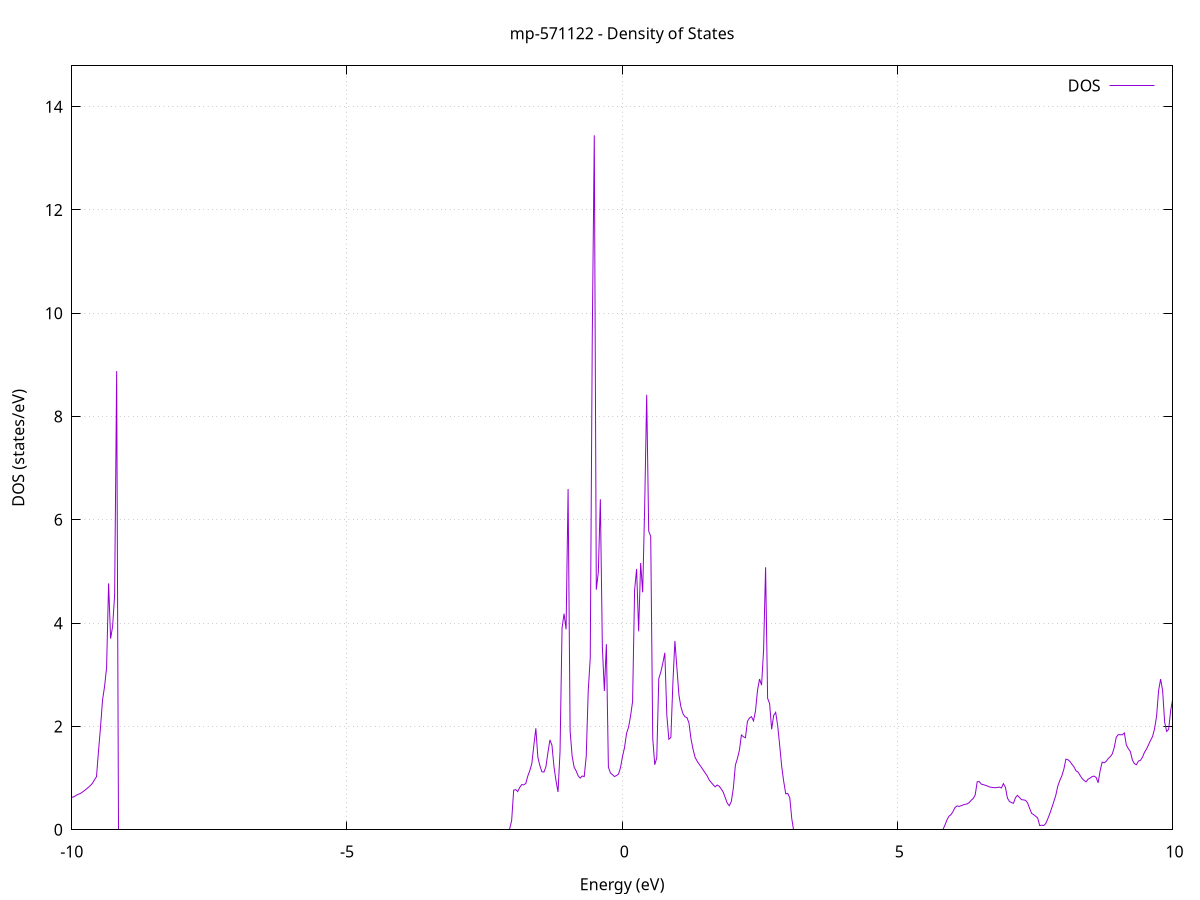 set title 'mp-571122 - Density of States'
set xlabel 'Energy (eV)'
set ylabel 'DOS (states/eV)'
set grid
set xrange [-10:10]
set yrange [0:14.789]
set xzeroaxis lt -1
set terminal png size 800,600
set output 'mp-571122_dos_gnuplot.png'
plot '-' using 1:2 with lines title 'DOS'
-55.325100 0.000000
-55.288400 0.000000
-55.251800 0.000000
-55.215200 0.000000
-55.178600 0.000000
-55.142000 0.000000
-55.105300 0.000000
-55.068700 0.000000
-55.032100 0.000000
-54.995500 0.000000
-54.958900 0.000000
-54.922200 0.000000
-54.885600 0.000000
-54.849000 0.000000
-54.812400 0.000000
-54.775800 0.000000
-54.739200 0.000000
-54.702500 0.000000
-54.665900 0.000000
-54.629300 0.000000
-54.592700 0.000000
-54.556100 0.000000
-54.519400 0.000000
-54.482800 0.000000
-54.446200 0.000000
-54.409600 0.000000
-54.373000 0.000000
-54.336300 0.000000
-54.299700 0.000000
-54.263100 0.000000
-54.226500 0.000000
-54.189900 0.000000
-54.153200 0.000000
-54.116600 0.000000
-54.080000 0.000000
-54.043400 0.000000
-54.006800 0.000000
-53.970100 0.000000
-53.933500 0.000000
-53.896900 0.000000
-53.860300 0.000000
-53.823700 0.000000
-53.787100 0.000000
-53.750400 0.000000
-53.713800 0.000000
-53.677200 0.000000
-53.640600 0.000000
-53.604000 0.000000
-53.567300 0.000000
-53.530700 0.000000
-53.494100 0.000000
-53.457500 0.000000
-53.420900 0.000000
-53.384200 0.000000
-53.347600 0.000000
-53.311000 0.000000
-53.274400 0.000000
-53.237800 0.000000
-53.201100 0.000000
-53.164500 0.000000
-53.127900 0.000000
-53.091300 0.000000
-53.054700 0.000000
-53.018000 0.000000
-52.981400 0.000000
-52.944800 0.000000
-52.908200 0.000000
-52.871600 0.000000
-52.835000 0.000000
-52.798300 0.000000
-52.761700 0.000000
-52.725100 0.000000
-52.688500 0.000000
-52.651900 0.000000
-52.615200 0.000000
-52.578600 0.000000
-52.542000 0.000000
-52.505400 0.000000
-52.468800 0.000000
-52.432100 0.000000
-52.395500 0.000000
-52.358900 0.000000
-52.322300 0.000000
-52.285700 0.000000
-52.249000 0.000000
-52.212400 0.000000
-52.175800 0.000000
-52.139200 0.000000
-52.102600 0.000000
-52.065900 0.000000
-52.029300 0.000000
-51.992700 0.000000
-51.956100 0.000000
-51.919500 0.000000
-51.882900 0.000000
-51.846200 0.000000
-51.809600 0.000000
-51.773000 0.000000
-51.736400 0.000000
-51.699800 0.000000
-51.663100 0.000000
-51.626500 0.000000
-51.589900 0.000000
-51.553300 0.000000
-51.516700 0.000000
-51.480000 0.000000
-51.443400 0.000000
-51.406800 0.000000
-51.370200 0.000000
-51.333600 0.000000
-51.296900 0.000000
-51.260300 0.000000
-51.223700 0.000000
-51.187100 0.000000
-51.150500 0.000000
-51.113800 0.000000
-51.077200 0.000000
-51.040600 0.000000
-51.004000 0.000000
-50.967400 0.000000
-50.930800 0.000000
-50.894100 0.000000
-50.857500 0.000000
-50.820900 0.000000
-50.784300 0.000000
-50.747700 0.000000
-50.711000 0.000000
-50.674400 0.000000
-50.637800 0.000000
-50.601200 0.000000
-50.564600 0.000000
-50.527900 0.000000
-50.491300 0.000000
-50.454700 0.000000
-50.418100 0.000000
-50.381500 0.000000
-50.344800 0.000000
-50.308200 0.000000
-50.271600 0.000000
-50.235000 0.000000
-50.198400 0.000000
-50.161800 0.000000
-50.125100 0.000000
-50.088500 0.000000
-50.051900 0.000000
-50.015300 0.000000
-49.978700 0.000000
-49.942000 0.000000
-49.905400 0.000000
-49.868800 0.000000
-49.832200 0.000000
-49.795600 0.000000
-49.758900 0.000000
-49.722300 0.000000
-49.685700 0.000000
-49.649100 0.000000
-49.612500 0.000000
-49.575800 0.000000
-49.539200 0.000000
-49.502600 0.000000
-49.466000 0.000000
-49.429400 0.000000
-49.392700 0.000000
-49.356100 0.000000
-49.319500 0.000000
-49.282900 0.000000
-49.246300 0.000000
-49.209700 0.000000
-49.173000 0.000000
-49.136400 0.000000
-49.099800 0.000000
-49.063200 0.000000
-49.026600 0.000000
-48.989900 0.000000
-48.953300 0.000000
-48.916700 0.000000
-48.880100 0.000000
-48.843500 0.000000
-48.806800 0.000000
-48.770200 0.000000
-48.733600 0.000000
-48.697000 0.000000
-48.660400 0.000000
-48.623700 0.000000
-48.587100 0.000000
-48.550500 0.000000
-48.513900 0.000000
-48.477300 0.000000
-48.440600 0.000000
-48.404000 0.000000
-48.367400 0.000000
-48.330800 0.000000
-48.294200 0.000000
-48.257600 0.000000
-48.220900 0.000000
-48.184300 0.000000
-48.147700 0.000000
-48.111100 0.000000
-48.074500 0.000000
-48.037800 0.000000
-48.001200 0.000000
-47.964600 0.000000
-47.928000 0.000000
-47.891400 0.000000
-47.854700 0.000000
-47.818100 0.000000
-47.781500 0.000000
-47.744900 0.000000
-47.708300 0.000000
-47.671600 0.000000
-47.635000 0.000000
-47.598400 0.000000
-47.561800 0.000000
-47.525200 0.000000
-47.488500 0.000000
-47.451900 0.000000
-47.415300 0.000000
-47.378700 0.000000
-47.342100 0.000000
-47.305500 0.000000
-47.268800 0.000000
-47.232200 0.000000
-47.195600 0.000000
-47.159000 0.000000
-47.122400 0.000000
-47.085700 0.000000
-47.049100 0.000000
-47.012500 0.000000
-46.975900 0.000000
-46.939300 0.000000
-46.902600 0.000000
-46.866000 0.000000
-46.829400 0.000000
-46.792800 0.000000
-46.756200 0.000000
-46.719500 0.000000
-46.682900 0.000000
-46.646300 0.000000
-46.609700 0.000000
-46.573100 0.000000
-46.536400 0.000000
-46.499800 0.000000
-46.463200 0.000000
-46.426600 0.000000
-46.390000 0.000000
-46.353400 0.000000
-46.316700 0.000000
-46.280100 0.000000
-46.243500 0.000000
-46.206900 0.000000
-46.170300 0.000000
-46.133600 0.000000
-46.097000 0.000000
-46.060400 0.000000
-46.023800 0.000000
-45.987200 0.000000
-45.950500 0.000000
-45.913900 0.000000
-45.877300 0.000000
-45.840700 0.000000
-45.804100 0.000000
-45.767400 0.000000
-45.730800 0.000000
-45.694200 0.000000
-45.657600 0.000000
-45.621000 0.000000
-45.584300 0.000000
-45.547700 0.000000
-45.511100 0.000000
-45.474500 0.000000
-45.437900 0.000000
-45.401300 0.000000
-45.364600 0.000000
-45.328000 0.000000
-45.291400 0.000000
-45.254800 0.000000
-45.218200 0.000000
-45.181500 0.000000
-45.144900 0.000000
-45.108300 0.000000
-45.071700 0.000000
-45.035100 0.000000
-44.998400 0.000000
-44.961800 0.000000
-44.925200 0.000000
-44.888600 0.000000
-44.852000 0.000000
-44.815300 0.000000
-44.778700 0.000000
-44.742100 0.000000
-44.705500 0.000000
-44.668900 0.000000
-44.632200 0.000000
-44.595600 0.000000
-44.559000 0.000000
-44.522400 0.000000
-44.485800 0.000000
-44.449200 0.000000
-44.412500 0.000000
-44.375900 0.000000
-44.339300 0.000000
-44.302700 0.000000
-44.266100 0.000000
-44.229400 0.000000
-44.192800 0.000000
-44.156200 0.000000
-44.119600 0.000000
-44.083000 0.000000
-44.046300 0.000000
-44.009700 0.000000
-43.973100 0.000000
-43.936500 0.000000
-43.899900 0.000000
-43.863200 0.000000
-43.826600 0.000000
-43.790000 0.000000
-43.753400 0.000000
-43.716800 0.000000
-43.680100 0.000000
-43.643500 0.000000
-43.606900 0.000000
-43.570300 0.000000
-43.533700 0.000000
-43.497100 0.000000
-43.460400 0.000000
-43.423800 0.000000
-43.387200 0.000000
-43.350600 0.000000
-43.314000 0.000000
-43.277300 0.000000
-43.240700 0.000000
-43.204100 0.000000
-43.167500 0.000000
-43.130900 0.000000
-43.094200 0.000000
-43.057600 0.000000
-43.021000 0.000000
-42.984400 0.000000
-42.947800 0.000000
-42.911100 0.000000
-42.874500 0.000000
-42.837900 0.000000
-42.801300 0.000000
-42.764700 0.000000
-42.728000 0.000000
-42.691400 0.000000
-42.654800 0.000000
-42.618200 0.000000
-42.581600 0.000000
-42.545000 0.000000
-42.508300 0.000000
-42.471700 0.000000
-42.435100 0.000000
-42.398500 0.000000
-42.361900 0.000000
-42.325200 0.000000
-42.288600 0.000000
-42.252000 0.000000
-42.215400 0.000000
-42.178800 0.000000
-42.142100 0.000000
-42.105500 0.000000
-42.068900 0.000000
-42.032300 0.000000
-41.995700 0.000000
-41.959000 0.000000
-41.922400 0.000000
-41.885800 0.000000
-41.849200 0.000000
-41.812600 0.000000
-41.775900 0.000000
-41.739300 0.000000
-41.702700 0.000000
-41.666100 0.000000
-41.629500 0.000000
-41.592900 0.000000
-41.556200 0.000000
-41.519600 0.000000
-41.483000 0.000000
-41.446400 0.000000
-41.409800 0.000000
-41.373100 0.000000
-41.336500 0.000000
-41.299900 0.000000
-41.263300 0.000000
-41.226700 0.000000
-41.190000 0.000000
-41.153400 0.000000
-41.116800 0.000000
-41.080200 0.000000
-41.043600 0.000000
-41.006900 0.000000
-40.970300 0.000000
-40.933700 0.000000
-40.897100 0.000000
-40.860500 0.000000
-40.823900 0.000000
-40.787200 0.000000
-40.750600 0.000000
-40.714000 0.000000
-40.677400 0.000000
-40.640800 0.000000
-40.604100 0.000000
-40.567500 0.000000
-40.530900 0.000000
-40.494300 0.000000
-40.457700 0.000000
-40.421000 0.000000
-40.384400 0.000000
-40.347800 0.000000
-40.311200 0.000000
-40.274600 0.000000
-40.237900 0.000000
-40.201300 0.000000
-40.164700 0.000000
-40.128100 0.000000
-40.091500 0.000000
-40.054800 0.000000
-40.018200 0.000000
-39.981600 0.000000
-39.945000 0.000000
-39.908400 0.000000
-39.871800 0.000000
-39.835100 0.000000
-39.798500 0.000000
-39.761900 0.000000
-39.725300 0.000000
-39.688700 0.000000
-39.652000 0.000000
-39.615400 0.000000
-39.578800 0.000000
-39.542200 0.000000
-39.505600 0.000000
-39.468900 0.000000
-39.432300 0.000000
-39.395700 0.000000
-39.359100 0.000000
-39.322500 0.000000
-39.285800 0.000000
-39.249200 0.000000
-39.212600 0.000000
-39.176000 0.000000
-39.139400 0.000000
-39.102700 0.000000
-39.066100 0.000000
-39.029500 0.000000
-38.992900 0.000000
-38.956300 0.000000
-38.919700 0.000000
-38.883000 0.000000
-38.846400 0.000000
-38.809800 0.000000
-38.773200 0.000000
-38.736600 0.000000
-38.699900 0.000000
-38.663300 0.000000
-38.626700 0.000000
-38.590100 0.000000
-38.553500 0.000000
-38.516800 0.000000
-38.480200 0.000000
-38.443600 0.000000
-38.407000 0.000000
-38.370400 0.000000
-38.333700 0.000000
-38.297100 0.000000
-38.260500 0.000000
-38.223900 0.000000
-38.187300 0.000000
-38.150600 0.000000
-38.114000 0.000000
-38.077400 0.000000
-38.040800 0.000000
-38.004200 0.000000
-37.967600 0.000000
-37.930900 0.000000
-37.894300 0.000000
-37.857700 0.000000
-37.821100 0.000000
-37.784500 0.000000
-37.747800 0.000000
-37.711200 0.000000
-37.674600 0.000000
-37.638000 0.000000
-37.601400 0.000000
-37.564700 0.000000
-37.528100 0.000000
-37.491500 0.000000
-37.454900 0.000000
-37.418300 0.000000
-37.381600 0.000000
-37.345000 0.000000
-37.308400 0.000000
-37.271800 0.000000
-37.235200 0.000000
-37.198500 0.000000
-37.161900 0.000000
-37.125300 0.000000
-37.088700 0.000000
-37.052100 0.000000
-37.015500 0.000000
-36.978800 0.000000
-36.942200 0.000000
-36.905600 0.000000
-36.869000 0.000000
-36.832400 0.000000
-36.795700 0.000000
-36.759100 0.000000
-36.722500 0.000000
-36.685900 0.000000
-36.649300 0.000000
-36.612600 0.000000
-36.576000 0.000000
-36.539400 0.000000
-36.502800 0.000000
-36.466200 0.000000
-36.429500 0.000000
-36.392900 0.000000
-36.356300 0.000000
-36.319700 0.000000
-36.283100 0.000000
-36.246400 0.000000
-36.209800 0.000000
-36.173200 0.000000
-36.136600 0.000000
-36.100000 0.000000
-36.063400 0.000000
-36.026700 0.000000
-35.990100 0.000000
-35.953500 0.000000
-35.916900 0.000000
-35.880300 0.000000
-35.843600 0.000000
-35.807000 0.000000
-35.770400 0.000000
-35.733800 0.000000
-35.697200 0.000000
-35.660500 0.000000
-35.623900 0.000000
-35.587300 0.000000
-35.550700 0.000000
-35.514100 0.000000
-35.477400 0.000000
-35.440800 0.000000
-35.404200 0.000000
-35.367600 0.000000
-35.331000 0.000000
-35.294300 0.000000
-35.257700 0.000000
-35.221100 0.000000
-35.184500 0.000000
-35.147900 0.000000
-35.111300 0.000000
-35.074600 0.000000
-35.038000 0.000000
-35.001400 0.000000
-34.964800 0.000000
-34.928200 0.000000
-34.891500 0.000000
-34.854900 0.000000
-34.818300 0.000000
-34.781700 0.000000
-34.745100 0.000000
-34.708400 0.000000
-34.671800 0.000000
-34.635200 0.000000
-34.598600 0.000000
-34.562000 0.000000
-34.525300 0.000000
-34.488700 0.000000
-34.452100 0.000000
-34.415500 0.000000
-34.378900 0.000000
-34.342200 0.000000
-34.305600 0.000000
-34.269000 0.000000
-34.232400 0.000000
-34.195800 0.000000
-34.159200 0.000000
-34.122500 0.000000
-34.085900 0.000000
-34.049300 0.000000
-34.012700 0.000000
-33.976100 0.000000
-33.939400 0.000000
-33.902800 0.000000
-33.866200 0.000000
-33.829600 0.000000
-33.793000 0.000000
-33.756300 0.000000
-33.719700 0.000000
-33.683100 0.000000
-33.646500 0.000000
-33.609900 0.000000
-33.573200 0.000000
-33.536600 0.000000
-33.500000 0.000000
-33.463400 0.000000
-33.426800 0.000000
-33.390100 0.000000
-33.353500 0.000000
-33.316900 0.000000
-33.280300 0.000000
-33.243700 0.000000
-33.207100 0.000000
-33.170400 0.000000
-33.133800 0.000000
-33.097200 0.000000
-33.060600 0.000000
-33.024000 0.000000
-32.987300 0.000000
-32.950700 0.000000
-32.914100 0.000000
-32.877500 0.000000
-32.840900 0.000000
-32.804200 0.000000
-32.767600 0.000000
-32.731000 0.000000
-32.694400 0.000000
-32.657800 0.000000
-32.621100 0.000000
-32.584500 0.000000
-32.547900 0.000000
-32.511300 0.000000
-32.474700 0.000000
-32.438000 0.000000
-32.401400 0.000000
-32.364800 0.000000
-32.328200 0.000000
-32.291600 0.000000
-32.255000 0.000000
-32.218300 0.000000
-32.181700 0.000000
-32.145100 0.000000
-32.108500 0.000000
-32.071900 0.000000
-32.035200 0.000000
-31.998600 0.000000
-31.962000 0.000000
-31.925400 0.000000
-31.888800 0.000000
-31.852100 0.000000
-31.815500 0.000000
-31.778900 0.000000
-31.742300 0.000000
-31.705700 0.000000
-31.669000 0.000000
-31.632400 0.000000
-31.595800 0.000000
-31.559200 0.000000
-31.522600 0.000000
-31.485900 0.000000
-31.449300 0.000000
-31.412700 0.000000
-31.376100 0.000000
-31.339500 0.000000
-31.302900 0.000000
-31.266200 0.000000
-31.229600 0.000000
-31.193000 0.000000
-31.156400 0.000000
-31.119800 0.000000
-31.083100 0.000000
-31.046500 0.000000
-31.009900 0.000000
-30.973300 0.000000
-30.936700 0.000000
-30.900000 0.000000
-30.863400 0.000000
-30.826800 0.000000
-30.790200 0.000000
-30.753600 0.000000
-30.716900 0.000000
-30.680300 0.000000
-30.643700 0.000000
-30.607100 0.000000
-30.570500 0.000000
-30.533900 0.000000
-30.497200 0.000000
-30.460600 0.000000
-30.424000 0.000000
-30.387400 0.000000
-30.350800 0.000000
-30.314100 0.000000
-30.277500 0.000000
-30.240900 0.000000
-30.204300 0.000000
-30.167700 0.000000
-30.131000 0.000000
-30.094400 0.000000
-30.057800 0.000000
-30.021200 0.000000
-29.984600 0.000000
-29.947900 0.000000
-29.911300 0.000000
-29.874700 0.000000
-29.838100 0.000000
-29.801500 0.000000
-29.764800 0.000000
-29.728200 0.000000
-29.691600 0.000000
-29.655000 0.000000
-29.618400 0.000000
-29.581800 0.000000
-29.545100 0.000000
-29.508500 0.000000
-29.471900 0.000000
-29.435300 0.000000
-29.398700 0.000000
-29.362000 0.000000
-29.325400 0.000000
-29.288800 0.000000
-29.252200 0.000000
-29.215600 0.000000
-29.178900 0.000000
-29.142300 0.000000
-29.105700 0.000000
-29.069100 0.000000
-29.032500 0.000000
-28.995800 0.000000
-28.959200 0.000000
-28.922600 0.000000
-28.886000 0.000000
-28.849400 0.000000
-28.812700 0.000000
-28.776100 0.000000
-28.739500 0.000000
-28.702900 0.000000
-28.666300 0.000000
-28.629700 0.000000
-28.593000 0.000000
-28.556400 0.000000
-28.519800 0.000000
-28.483200 0.000000
-28.446600 0.000000
-28.409900 0.000000
-28.373300 0.000000
-28.336700 0.000000
-28.300100 0.000000
-28.263500 0.000000
-28.226800 0.000000
-28.190200 0.000000
-28.153600 0.000000
-28.117000 0.000000
-28.080400 0.000000
-28.043700 0.000000
-28.007100 0.000000
-27.970500 0.000000
-27.933900 0.000000
-27.897300 0.000000
-27.860600 0.000000
-27.824000 0.000000
-27.787400 0.000000
-27.750800 0.000000
-27.714200 0.000000
-27.677600 0.000000
-27.640900 0.000000
-27.604300 0.000000
-27.567700 0.000000
-27.531100 0.000000
-27.494500 0.000000
-27.457800 0.000000
-27.421200 0.000000
-27.384600 0.000000
-27.348000 0.000000
-27.311400 0.000000
-27.274700 0.000000
-27.238100 0.000000
-27.201500 0.000000
-27.164900 0.000000
-27.128300 0.000000
-27.091600 0.000000
-27.055000 0.000000
-27.018400 0.000000
-26.981800 0.000000
-26.945200 0.000000
-26.908500 0.000000
-26.871900 0.000000
-26.835300 0.000000
-26.798700 0.000000
-26.762100 0.000000
-26.725500 0.000000
-26.688800 0.000000
-26.652200 0.000000
-26.615600 0.000000
-26.579000 0.000000
-26.542400 0.000000
-26.505700 0.000000
-26.469100 0.000000
-26.432500 0.000000
-26.395900 0.000000
-26.359300 0.000000
-26.322600 0.000000
-26.286000 0.000000
-26.249400 0.000000
-26.212800 0.000000
-26.176200 0.000000
-26.139500 0.000000
-26.102900 0.000000
-26.066300 0.000000
-26.029700 0.000000
-25.993100 0.000000
-25.956400 0.000000
-25.919800 0.000000
-25.883200 0.000000
-25.846600 0.000000
-25.810000 0.000000
-25.773400 0.000000
-25.736700 0.000000
-25.700100 0.000000
-25.663500 0.000000
-25.626900 0.000000
-25.590300 0.000000
-25.553600 0.000000
-25.517000 0.000000
-25.480400 0.000000
-25.443800 0.000000
-25.407200 0.000000
-25.370500 0.000000
-25.333900 0.000000
-25.297300 0.000000
-25.260700 0.000000
-25.224100 0.000000
-25.187400 0.000000
-25.150800 0.000000
-25.114200 0.000000
-25.077600 0.000000
-25.041000 0.000000
-25.004300 0.000000
-24.967700 0.000000
-24.931100 0.000000
-24.894500 0.000000
-24.857900 0.000000
-24.821300 0.000000
-24.784600 0.000000
-24.748000 0.000000
-24.711400 0.000000
-24.674800 0.000000
-24.638200 0.000000
-24.601500 0.000000
-24.564900 0.000000
-24.528300 0.000000
-24.491700 0.000000
-24.455100 0.000000
-24.418400 0.000000
-24.381800 0.000000
-24.345200 0.000000
-24.308600 0.000000
-24.272000 0.000000
-24.235300 0.000000
-24.198700 0.000000
-24.162100 0.000000
-24.125500 0.000000
-24.088900 0.000000
-24.052200 0.000000
-24.015600 0.000000
-23.979000 0.000000
-23.942400 0.000000
-23.905800 0.000000
-23.869200 0.000000
-23.832500 0.000000
-23.795900 0.000000
-23.759300 0.000000
-23.722700 0.000000
-23.686100 0.000000
-23.649400 0.000000
-23.612800 0.000000
-23.576200 0.000000
-23.539600 0.000000
-23.503000 0.000000
-23.466300 0.000000
-23.429700 0.000000
-23.393100 0.000000
-23.356500 0.000000
-23.319900 0.000000
-23.283200 0.000000
-23.246600 0.000000
-23.210000 0.000000
-23.173400 0.000000
-23.136800 0.000000
-23.100100 0.000000
-23.063500 0.000000
-23.026900 0.000000
-22.990300 0.000000
-22.953700 0.000000
-22.917100 0.000000
-22.880400 0.000000
-22.843800 0.000000
-22.807200 0.000000
-22.770600 0.000000
-22.734000 0.000000
-22.697300 0.000000
-22.660700 0.000000
-22.624100 0.000000
-22.587500 0.000000
-22.550900 0.000000
-22.514200 0.000000
-22.477600 0.000000
-22.441000 0.000000
-22.404400 0.000000
-22.367800 0.000000
-22.331100 0.000000
-22.294500 0.000000
-22.257900 0.000000
-22.221300 0.000000
-22.184700 0.000000
-22.148000 0.000000
-22.111400 0.000000
-22.074800 0.000000
-22.038200 0.000000
-22.001600 0.000000
-21.965000 0.000000
-21.928300 0.000000
-21.891700 0.000000
-21.855100 0.000000
-21.818500 0.000000
-21.781900 0.000000
-21.745200 0.000000
-21.708600 0.000000
-21.672000 0.000000
-21.635400 0.000000
-21.598800 0.000000
-21.562100 0.000000
-21.525500 0.000000
-21.488900 0.000000
-21.452300 0.000000
-21.415700 0.000000
-21.379000 0.000000
-21.342400 0.000000
-21.305800 0.000000
-21.269200 0.000000
-21.232600 0.000000
-21.196000 0.000000
-21.159300 0.000000
-21.122700 0.000000
-21.086100 0.000000
-21.049500 0.000000
-21.012900 0.000000
-20.976200 0.000000
-20.939600 0.000000
-20.903000 0.000000
-20.866400 0.000000
-20.829800 0.000000
-20.793100 0.000000
-20.756500 0.000000
-20.719900 0.000000
-20.683300 0.000000
-20.646700 0.000000
-20.610000 0.000000
-20.573400 0.000000
-20.536800 0.000000
-20.500200 0.000000
-20.463600 0.000000
-20.426900 0.000000
-20.390300 0.000000
-20.353700 0.000000
-20.317100 0.000000
-20.280500 0.000000
-20.243900 0.000000
-20.207200 0.000000
-20.170600 0.000000
-20.134000 0.000000
-20.097400 0.000000
-20.060800 0.000000
-20.024100 0.000000
-19.987500 0.000000
-19.950900 0.000000
-19.914300 0.000000
-19.877700 0.000000
-19.841000 0.000000
-19.804400 0.000000
-19.767800 0.000000
-19.731200 0.000000
-19.694600 0.000000
-19.657900 0.000000
-19.621300 0.000000
-19.584700 0.000000
-19.548100 0.000000
-19.511500 0.000000
-19.474800 0.000000
-19.438200 0.000000
-19.401600 0.000000
-19.365000 0.000000
-19.328400 0.000000
-19.291800 0.000000
-19.255100 0.000000
-19.218500 0.000000
-19.181900 0.000000
-19.145300 0.000000
-19.108700 0.000000
-19.072000 0.000000
-19.035400 0.000000
-18.998800 0.000000
-18.962200 0.000000
-18.925600 0.000000
-18.888900 0.000000
-18.852300 0.000000
-18.815700 0.000000
-18.779100 0.000000
-18.742500 0.000000
-18.705800 0.000000
-18.669200 0.000000
-18.632600 0.000000
-18.596000 0.000000
-18.559400 0.000000
-18.522700 0.000000
-18.486100 0.000000
-18.449500 0.000000
-18.412900 0.000000
-18.376300 0.000000
-18.339700 0.000000
-18.303000 0.000000
-18.266400 0.000000
-18.229800 0.000000
-18.193200 0.000000
-18.156600 0.000000
-18.119900 0.000000
-18.083300 0.000000
-18.046700 0.000000
-18.010100 0.000000
-17.973500 0.000000
-17.936800 0.000000
-17.900200 0.000000
-17.863600 0.000000
-17.827000 0.000000
-17.790400 0.000000
-17.753700 0.000000
-17.717100 0.000000
-17.680500 0.000000
-17.643900 0.000000
-17.607300 0.000000
-17.570600 0.000000
-17.534000 0.000000
-17.497400 0.000000
-17.460800 0.000000
-17.424200 0.000000
-17.387600 0.000000
-17.350900 0.000000
-17.314300 0.000000
-17.277700 0.000000
-17.241100 0.000000
-17.204500 0.000000
-17.167800 0.000000
-17.131200 0.000000
-17.094600 0.000000
-17.058000 0.000000
-17.021400 0.000000
-16.984700 0.000000
-16.948100 0.000000
-16.911500 0.000000
-16.874900 0.000000
-16.838300 0.000000
-16.801600 0.000000
-16.765000 0.000000
-16.728400 0.000000
-16.691800 0.000000
-16.655200 0.000000
-16.618500 0.000000
-16.581900 0.000000
-16.545300 0.000000
-16.508700 0.000000
-16.472100 0.000000
-16.435500 0.000000
-16.398800 0.000000
-16.362200 0.000000
-16.325600 0.000000
-16.289000 0.000000
-16.252400 0.000000
-16.215700 0.000000
-16.179100 0.000000
-16.142500 0.000000
-16.105900 0.000000
-16.069300 0.000000
-16.032600 0.000000
-15.996000 0.000000
-15.959400 0.000000
-15.922800 0.000000
-15.886200 0.000000
-15.849500 0.000000
-15.812900 0.000000
-15.776300 0.000000
-15.739700 0.000000
-15.703100 0.000000
-15.666400 0.000000
-15.629800 0.000000
-15.593200 0.000000
-15.556600 0.000000
-15.520000 0.000000
-15.483400 0.000000
-15.446700 0.000000
-15.410100 0.000000
-15.373500 0.000000
-15.336900 0.000000
-15.300300 0.000000
-15.263600 0.000000
-15.227000 0.000000
-15.190400 0.000000
-15.153800 0.000000
-15.117200 0.000000
-15.080500 0.000000
-15.043900 0.000000
-15.007300 0.000000
-14.970700 0.000000
-14.934100 0.000000
-14.897400 0.000000
-14.860800 0.000000
-14.824200 0.000000
-14.787600 0.000000
-14.751000 0.000000
-14.714300 0.000000
-14.677700 0.000000
-14.641100 0.000000
-14.604500 0.000000
-14.567900 0.000000
-14.531300 0.000000
-14.494600 0.000000
-14.458000 0.000000
-14.421400 0.000000
-14.384800 0.000000
-14.348200 0.000000
-14.311500 0.000000
-14.274900 0.000000
-14.238300 0.000000
-14.201700 0.000000
-14.165100 0.000000
-14.128400 0.000000
-14.091800 0.000000
-14.055200 0.000000
-14.018600 0.000000
-13.982000 0.000000
-13.945300 0.000000
-13.908700 0.000000
-13.872100 0.000000
-13.835500 0.000000
-13.798900 0.000000
-13.762200 0.000000
-13.725600 0.000000
-13.689000 0.000000
-13.652400 0.000000
-13.615800 0.000000
-13.579200 0.000000
-13.542500 0.000000
-13.505900 0.000000
-13.469300 0.000000
-13.432700 0.000000
-13.396100 0.000000
-13.359400 0.000000
-13.322800 0.000000
-13.286200 0.000000
-13.249600 0.000000
-13.213000 0.000000
-13.176300 0.000000
-13.139700 0.000000
-13.103100 0.000000
-13.066500 0.000000
-13.029900 0.000000
-12.993200 0.000000
-12.956600 0.000000
-12.920000 0.000000
-12.883400 0.000000
-12.846800 0.000000
-12.810100 0.000000
-12.773500 0.000000
-12.736900 0.000000
-12.700300 0.000000
-12.663700 0.000000
-12.627100 0.000000
-12.590400 0.000000
-12.553800 0.000000
-12.517200 0.000000
-12.480600 0.000000
-12.444000 0.000000
-12.407300 0.000000
-12.370700 0.000000
-12.334100 0.000000
-12.297500 0.000000
-12.260900 0.000000
-12.224200 0.000000
-12.187600 0.000000
-12.151000 0.000000
-12.114400 0.000000
-12.077800 0.000000
-12.041100 0.000000
-12.004500 0.000000
-11.967900 0.000000
-11.931300 0.000000
-11.894700 0.000000
-11.858000 0.000000
-11.821400 0.000000
-11.784800 0.000000
-11.748200 0.000000
-11.711600 0.000000
-11.675000 0.000000
-11.638300 0.000000
-11.601700 0.000000
-11.565100 0.000000
-11.528500 0.000000
-11.491900 0.000000
-11.455200 0.000000
-11.418600 0.000000
-11.382000 0.000000
-11.345400 0.000000
-11.308800 0.000000
-11.272100 0.000000
-11.235500 0.000000
-11.198900 0.000000
-11.162300 0.000000
-11.125700 0.000000
-11.089000 0.000000
-11.052400 0.000000
-11.015800 0.000000
-10.979200 0.000000
-10.942600 0.000000
-10.906000 0.000000
-10.869300 0.000000
-10.832700 0.000000
-10.796100 0.000000
-10.759500 0.000000
-10.722900 0.000000
-10.686200 0.000000
-10.649600 0.000000
-10.613000 0.000000
-10.576400 0.000000
-10.539800 0.000000
-10.503100 0.000000
-10.466500 0.000000
-10.429900 0.000000
-10.393300 0.000000
-10.356700 0.000000
-10.320000 0.000000
-10.283400 0.000000
-10.246800 0.000000
-10.210200 0.000000
-10.173600 0.283800
-10.136900 0.590200
-10.100300 0.586000
-10.063700 0.593200
-10.027100 0.620200
-9.990500 0.630400
-9.953900 0.642000
-9.917200 0.670100
-9.880600 0.686700
-9.844000 0.703600
-9.807400 0.729300
-9.770800 0.758000
-9.734100 0.789800
-9.697500 0.823300
-9.660900 0.857200
-9.624300 0.900900
-9.587700 0.967600
-9.551000 1.028000
-9.514400 1.528400
-9.477800 1.989500
-9.441200 2.514200
-9.404600 2.772700
-9.367900 3.136100
-9.331300 4.770200
-9.294700 3.700200
-9.258100 3.939100
-9.221500 4.542600
-9.184800 8.880500
-9.148200 0.000000
-9.111600 0.000000
-9.075000 0.000000
-9.038400 0.000000
-9.001800 0.000000
-8.965100 0.000000
-8.928500 0.000000
-8.891900 0.000000
-8.855300 0.000000
-8.818700 0.000000
-8.782000 0.000000
-8.745400 0.000000
-8.708800 0.000000
-8.672200 0.000000
-8.635600 0.000000
-8.598900 0.000000
-8.562300 0.000000
-8.525700 0.000000
-8.489100 0.000000
-8.452500 0.000000
-8.415800 0.000000
-8.379200 0.000000
-8.342600 0.000000
-8.306000 0.000000
-8.269400 0.000000
-8.232700 0.000000
-8.196100 0.000000
-8.159500 0.000000
-8.122900 0.000000
-8.086300 0.000000
-8.049700 0.000000
-8.013000 0.000000
-7.976400 0.000000
-7.939800 0.000000
-7.903200 0.000000
-7.866600 0.000000
-7.829900 0.000000
-7.793300 0.000000
-7.756700 0.000000
-7.720100 0.000000
-7.683500 0.000000
-7.646800 0.000000
-7.610200 0.000000
-7.573600 0.000000
-7.537000 0.000000
-7.500400 0.000000
-7.463700 0.000000
-7.427100 0.000000
-7.390500 0.000000
-7.353900 0.000000
-7.317300 0.000000
-7.280600 0.000000
-7.244000 0.000000
-7.207400 0.000000
-7.170800 0.000000
-7.134200 0.000000
-7.097600 0.000000
-7.060900 0.000000
-7.024300 0.000000
-6.987700 0.000000
-6.951100 0.000000
-6.914500 0.000000
-6.877800 0.000000
-6.841200 0.000000
-6.804600 0.000000
-6.768000 0.000000
-6.731400 0.000000
-6.694700 0.000000
-6.658100 0.000000
-6.621500 0.000000
-6.584900 0.000000
-6.548300 0.000000
-6.511600 0.000000
-6.475000 0.000000
-6.438400 0.000000
-6.401800 0.000000
-6.365200 0.000000
-6.328500 0.000000
-6.291900 0.000000
-6.255300 0.000000
-6.218700 0.000000
-6.182100 0.000000
-6.145500 0.000000
-6.108800 0.000000
-6.072200 0.000000
-6.035600 0.000000
-5.999000 0.000000
-5.962400 0.000000
-5.925700 0.000000
-5.889100 0.000000
-5.852500 0.000000
-5.815900 0.000000
-5.779300 0.000000
-5.742600 0.000000
-5.706000 0.000000
-5.669400 0.000000
-5.632800 0.000000
-5.596200 0.000000
-5.559500 0.000000
-5.522900 0.000000
-5.486300 0.000000
-5.449700 0.000000
-5.413100 0.000000
-5.376400 0.000000
-5.339800 0.000000
-5.303200 0.000000
-5.266600 0.000000
-5.230000 0.000000
-5.193400 0.000000
-5.156700 0.000000
-5.120100 0.000000
-5.083500 0.000000
-5.046900 0.000000
-5.010300 0.000000
-4.973600 0.000000
-4.937000 0.000000
-4.900400 0.000000
-4.863800 0.000000
-4.827200 0.000000
-4.790500 0.000000
-4.753900 0.000000
-4.717300 0.000000
-4.680700 0.000000
-4.644100 0.000000
-4.607400 0.000000
-4.570800 0.000000
-4.534200 0.000000
-4.497600 0.000000
-4.461000 0.000000
-4.424300 0.000000
-4.387700 0.000000
-4.351100 0.000000
-4.314500 0.000000
-4.277900 0.000000
-4.241300 0.000000
-4.204600 0.000000
-4.168000 0.000000
-4.131400 0.000000
-4.094800 0.000000
-4.058200 0.000000
-4.021500 0.000000
-3.984900 0.000000
-3.948300 0.000000
-3.911700 0.000000
-3.875100 0.000000
-3.838400 0.000000
-3.801800 0.000000
-3.765200 0.000000
-3.728600 0.000000
-3.692000 0.000000
-3.655300 0.000000
-3.618700 0.000000
-3.582100 0.000000
-3.545500 0.000000
-3.508900 0.000000
-3.472200 0.000000
-3.435600 0.000000
-3.399000 0.000000
-3.362400 0.000000
-3.325800 0.000000
-3.289200 0.000000
-3.252500 0.000000
-3.215900 0.000000
-3.179300 0.000000
-3.142700 0.000000
-3.106100 0.000000
-3.069400 0.000000
-3.032800 0.000000
-2.996200 0.000000
-2.959600 0.000000
-2.923000 0.000000
-2.886300 0.000000
-2.849700 0.000000
-2.813100 0.000000
-2.776500 0.000000
-2.739900 0.000000
-2.703200 0.000000
-2.666600 0.000000
-2.630000 0.000000
-2.593400 0.000000
-2.556800 0.000000
-2.520100 0.000000
-2.483500 0.000000
-2.446900 0.000000
-2.410300 0.000000
-2.373700 0.000000
-2.337100 0.000000
-2.300400 0.000000
-2.263800 0.000000
-2.227200 0.000000
-2.190600 0.000000
-2.154000 0.000000
-2.117300 0.000000
-2.080700 0.000000
-2.044100 0.000000
-2.007500 0.181400
-1.970900 0.766500
-1.934200 0.778500
-1.897600 0.738900
-1.861000 0.819700
-1.824400 0.874200
-1.787800 0.870300
-1.751100 0.895200
-1.714500 1.040000
-1.677900 1.145500
-1.641300 1.279700
-1.604700 1.631700
-1.568100 1.964700
-1.531400 1.402200
-1.494800 1.241600
-1.458200 1.123400
-1.421600 1.116500
-1.385000 1.222200
-1.348300 1.497700
-1.311700 1.741100
-1.275100 1.634800
-1.238500 1.220000
-1.201900 0.946600
-1.165200 0.732300
-1.128600 1.512800
-1.092000 3.909100
-1.055400 4.183200
-1.018800 3.881000
-0.982100 6.597000
-0.945500 1.916300
-0.908900 1.427400
-0.872300 1.210900
-0.835700 1.138700
-0.799000 1.043900
-0.762400 1.000300
-0.725800 1.041100
-0.689200 1.029500
-0.652600 1.420800
-0.616000 2.695200
-0.579300 3.327700
-0.542700 9.555700
-0.506100 13.444200
-0.469500 4.648200
-0.432900 4.986000
-0.396200 6.399000
-0.359600 3.537200
-0.323000 2.687600
-0.286400 3.592400
-0.249800 1.211200
-0.213100 1.100900
-0.176500 1.066700
-0.139900 1.031000
-0.103300 1.049500
-0.066700 1.076500
-0.030000 1.200900
0.006600 1.419000
0.043200 1.591500
0.079800 1.867100
0.116400 1.983800
0.153100 2.206100
0.189700 2.483800
0.226300 4.640200
0.262900 5.047100
0.299500 3.842500
0.336100 5.163700
0.372800 4.596900
0.409400 6.257600
0.446000 8.421000
0.482600 5.781500
0.519200 5.680200
0.555900 1.770300
0.592500 1.259000
0.629100 1.393500
0.665700 2.926900
0.702300 3.052800
0.739000 3.225600
0.775600 3.426000
0.812200 2.212600
0.848800 1.752500
0.885400 1.786600
0.922100 2.844300
0.958700 3.655600
0.995300 3.124600
1.031900 2.608000
1.068500 2.375800
1.105200 2.247700
1.141800 2.187000
1.178400 2.171500
1.215000 2.063200
1.251600 1.755800
1.288200 1.560500
1.324900 1.402700
1.361500 1.330900
1.398100 1.272300
1.434700 1.217400
1.471300 1.159800
1.508000 1.100700
1.544600 1.045000
1.581200 0.963400
1.617800 0.916200
1.654400 0.871000
1.691100 0.831300
1.727700 0.866700
1.764300 0.841900
1.800900 0.789100
1.837500 0.726400
1.874200 0.619000
1.910800 0.512400
1.947400 0.466200
1.984000 0.551200
2.020600 0.804100
2.057300 1.251200
2.093900 1.376600
2.130500 1.539000
2.167100 1.834900
2.203700 1.800400
2.240300 1.782500
2.277000 2.100300
2.313600 2.163600
2.350200 2.189600
2.386800 2.107400
2.423400 2.303800
2.460100 2.702300
2.496700 2.917900
2.533300 2.800400
2.569900 3.475300
2.606500 5.081600
2.643200 2.544900
2.679800 2.442500
2.716400 1.944400
2.753000 2.214300
2.789600 2.273900
2.826300 2.014500
2.862900 1.629000
2.899500 1.222300
2.936100 0.932700
2.972700 0.696800
3.009400 0.703200
3.046000 0.619700
3.082600 0.210800
3.119200 0.000000
3.155800 0.000000
3.192400 0.000000
3.229100 0.000000
3.265700 0.000000
3.302300 0.000000
3.338900 0.000000
3.375500 0.000000
3.412200 0.000000
3.448800 0.000000
3.485400 0.000000
3.522000 0.000000
3.558600 0.000000
3.595300 0.000000
3.631900 0.000000
3.668500 0.000000
3.705100 0.000000
3.741700 0.000000
3.778400 0.000000
3.815000 0.000000
3.851600 0.000000
3.888200 0.000000
3.924800 0.000000
3.961500 0.000000
3.998100 0.000000
4.034700 0.000000
4.071300 0.000000
4.107900 0.000000
4.144500 0.000000
4.181200 0.000000
4.217800 0.000000
4.254400 0.000000
4.291000 0.000000
4.327600 0.000000
4.364300 0.000000
4.400900 0.000000
4.437500 0.000000
4.474100 0.000000
4.510700 0.000000
4.547400 0.000000
4.584000 0.000000
4.620600 0.000000
4.657200 0.000000
4.693800 0.000000
4.730500 0.000000
4.767100 0.000000
4.803700 0.000000
4.840300 0.000000
4.876900 0.000000
4.913600 0.000000
4.950200 0.000000
4.986800 0.000000
5.023400 0.000000
5.060000 0.000000
5.096600 0.000000
5.133300 0.000000
5.169900 0.000000
5.206500 0.000000
5.243100 0.000000
5.279700 0.000000
5.316400 0.000000
5.353000 0.000000
5.389600 0.000000
5.426200 0.000000
5.462800 0.000000
5.499500 0.000000
5.536100 0.000000
5.572700 0.000000
5.609300 0.000000
5.645900 0.000000
5.682600 0.000000
5.719200 0.000000
5.755800 0.000000
5.792400 0.000000
5.829000 0.006000
5.865700 0.091100
5.902300 0.191600
5.938900 0.263500
5.975500 0.293500
6.012100 0.352700
6.048700 0.430800
6.085400 0.461800
6.122000 0.452500
6.158600 0.465400
6.195200 0.481100
6.231800 0.493700
6.268500 0.499500
6.305100 0.525400
6.341700 0.571100
6.378300 0.604400
6.414900 0.673500
6.451600 0.929500
6.488200 0.933400
6.524800 0.884300
6.561400 0.875000
6.598000 0.861400
6.634700 0.848500
6.671300 0.830500
6.707900 0.822400
6.744500 0.817100
6.781100 0.813800
6.817800 0.819900
6.854400 0.825700
6.891000 0.808900
6.927600 0.893300
6.964200 0.821000
7.000800 0.613000
7.037500 0.548900
7.074100 0.525100
7.110700 0.513400
7.147300 0.622200
7.183900 0.666100
7.220600 0.624500
7.257200 0.583100
7.293800 0.578600
7.330400 0.569800
7.367000 0.520300
7.403700 0.414400
7.440300 0.317300
7.476900 0.292600
7.513500 0.261600
7.550100 0.228700
7.586800 0.082100
7.623400 0.088600
7.660000 0.082800
7.696600 0.119800
7.733200 0.210000
7.769800 0.310600
7.806500 0.423700
7.843100 0.544600
7.879700 0.668500
7.916300 0.848500
7.952900 0.956100
7.989600 1.046000
8.026200 1.174800
8.062800 1.366400
8.099400 1.356100
8.136000 1.323800
8.172700 1.267700
8.209300 1.219400
8.245900 1.142000
8.282500 1.119900
8.319100 1.056100
8.355800 0.994200
8.392400 0.956800
8.429000 0.927300
8.465600 0.979400
8.502200 1.001600
8.538900 1.029200
8.575500 1.038900
8.612100 1.013900
8.648700 0.910400
8.685300 1.143800
8.721900 1.309600
8.758600 1.296600
8.795200 1.325400
8.831800 1.377600
8.868400 1.414900
8.905000 1.466000
8.941700 1.593400
8.978300 1.792600
9.014900 1.841700
9.051500 1.839700
9.088100 1.838500
9.124800 1.875200
9.161400 1.642900
9.198000 1.569100
9.234600 1.514500
9.271200 1.349200
9.307900 1.280500
9.344500 1.259000
9.381100 1.329900
9.417700 1.344600
9.454300 1.404000
9.491000 1.499800
9.527600 1.562500
9.564200 1.645500
9.600800 1.729700
9.637400 1.805100
9.674000 1.953500
9.710700 2.198700
9.747300 2.694300
9.783900 2.917100
9.820500 2.696000
9.857100 2.086400
9.893800 1.903800
9.930400 1.944500
9.967000 2.311400
10.003600 2.530100
10.040200 2.669300
10.076900 2.704700
10.113500 2.421300
10.150100 2.173900
10.186700 1.881100
10.223300 1.635600
10.260000 1.335800
10.296600 1.116200
10.333200 0.814000
10.369800 0.604300
10.406400 0.514600
10.443100 0.514100
10.479700 0.501400
10.516300 0.566000
10.552900 0.594300
10.589500 0.618000
10.626100 0.665500
10.662800 0.739700
10.699400 0.882800
10.736000 1.031000
10.772600 1.147800
10.809200 1.334000
10.845900 1.423600
10.882500 1.457300
10.919100 1.330900
10.955700 1.118000
10.992300 0.923700
11.029000 0.844700
11.065600 0.875500
11.102200 1.051900
11.138800 1.241500
11.175400 1.311800
11.212100 1.370700
11.248700 1.466900
11.285300 1.493300
11.321900 1.685000
11.358500 1.974900
11.395200 2.060600
11.431800 1.915500
11.468400 1.719800
11.505000 1.560300
11.541600 1.458600
11.578200 1.424600
11.614900 1.365500
11.651500 1.333100
11.688100 1.387600
11.724700 1.388500
11.761300 1.423000
11.798000 1.452000
11.834600 1.531900
11.871200 1.581500
11.907800 1.639700
11.944400 1.732200
11.981100 1.648700
12.017700 1.372600
12.054300 1.238100
12.090900 1.202100
12.127500 1.042000
12.164200 1.031300
12.200800 0.992500
12.237400 0.958200
12.274000 0.884500
12.310600 0.835700
12.347300 0.808100
12.383900 0.803700
12.420500 0.810100
12.457100 0.815400
12.493700 0.822700
12.530300 0.811800
12.567000 0.794300
12.603600 0.769300
12.640200 0.726600
12.676800 0.701300
12.713400 0.676200
12.750100 0.646400
12.786700 0.613600
12.823300 0.494400
12.859900 0.475700
12.896500 0.458800
12.933200 0.418100
12.969800 0.377500
13.006400 0.341700
13.043000 0.309600
13.079600 0.291000
13.116300 0.280500
13.152900 0.273000
13.189500 0.266500
13.226100 0.260800
13.262700 0.258100
13.299400 0.260900
13.336000 0.267800
13.372600 0.275000
13.409200 0.274000
13.445800 0.264400
13.482400 0.252000
13.519100 0.263900
13.555700 0.272200
13.592300 0.275700
13.628900 0.289500
13.665500 0.306300
13.702200 0.318600
13.738800 0.280100
13.775400 0.264500
13.812000 0.244400
13.848600 0.175100
13.885300 0.136600
13.921900 0.103000
13.958500 0.075000
13.995100 0.053800
14.031700 0.040400
14.068400 0.030900
14.105000 0.023000
14.141600 0.016200
14.178200 0.010500
14.214800 0.006100
14.251500 0.002800
14.288100 0.000800
14.324700 0.000000
14.361300 0.000000
14.397900 0.000000
14.434500 0.000000
14.471200 0.000000
14.507800 0.000000
14.544400 0.000000
14.581000 0.000000
14.617600 0.000000
14.654300 0.000000
14.690900 0.000000
14.727500 0.000000
14.764100 0.000000
14.800700 0.000000
14.837400 0.000000
14.874000 0.000000
14.910600 0.000000
14.947200 0.000000
14.983800 0.000000
15.020500 0.000000
15.057100 0.000000
15.093700 0.000000
15.130300 0.000000
15.166900 0.000000
15.203600 0.000000
15.240200 0.000000
15.276800 0.000000
15.313400 0.000000
15.350000 0.000000
15.386600 0.000000
15.423300 0.000000
15.459900 0.000000
15.496500 0.000000
15.533100 0.000000
15.569700 0.000000
15.606400 0.000000
15.643000 0.000000
15.679600 0.000000
15.716200 0.000000
15.752800 0.000000
15.789500 0.000000
15.826100 0.000000
15.862700 0.000000
15.899300 0.000000
15.935900 0.000000
15.972600 0.000000
16.009200 0.000000
16.045800 0.000000
16.082400 0.000000
16.119000 0.000000
16.155700 0.000000
16.192300 0.000000
16.228900 0.000000
16.265500 0.000000
16.302100 0.000000
16.338700 0.000000
16.375400 0.000000
16.412000 0.000000
16.448600 0.000000
16.485200 0.000000
16.521800 0.000000
16.558500 0.000000
16.595100 0.000000
16.631700 0.000000
16.668300 0.000000
16.704900 0.000000
16.741600 0.000000
16.778200 0.000000
16.814800 0.000000
16.851400 0.000000
16.888000 0.000000
16.924700 0.000000
16.961300 0.000000
16.997900 0.000000
17.034500 0.000000
17.071100 0.000000
17.107800 0.000000
17.144400 0.000000
17.181000 0.000000
17.217600 0.000000
17.254200 0.000000
17.290800 0.000000
17.327500 0.000000
17.364100 0.000000
17.400700 0.000000
17.437300 0.000000
17.473900 0.000000
17.510600 0.000000
17.547200 0.000000
17.583800 0.000000
17.620400 0.000000
17.657000 0.000000
17.693700 0.000000
17.730300 0.000000
17.766900 0.000000
17.803500 0.000000
17.840100 0.000000
17.876800 0.000000
17.913400 0.000000
e
